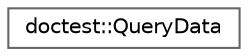 digraph "Gráfico de Hierarquia de Classes"
{
 // LATEX_PDF_SIZE
  bgcolor="transparent";
  edge [fontname=Helvetica,fontsize=10,labelfontname=Helvetica,labelfontsize=10];
  node [fontname=Helvetica,fontsize=10,shape=box,height=0.2,width=0.4];
  rankdir="LR";
  Node0 [id="Node000000",label="doctest::QueryData",height=0.2,width=0.4,color="grey40", fillcolor="white", style="filled",URL="$structdoctest_1_1QueryData.html",tooltip=" "];
}
